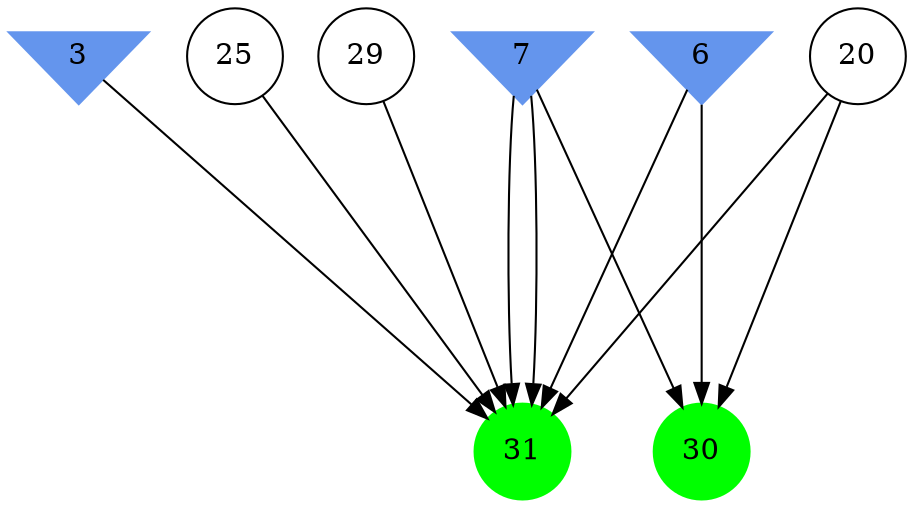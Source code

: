 digraph brain {
	ranksep=2.0;
	3 [shape=invtriangle,style=filled,color=cornflowerblue];
	6 [shape=invtriangle,style=filled,color=cornflowerblue];
	7 [shape=invtriangle,style=filled,color=cornflowerblue];
	20 [shape=circle,color=black];
	25 [shape=circle,color=black];
	29 [shape=circle,color=black];
	30 [shape=circle,style=filled,color=green];
	31 [shape=circle,style=filled,color=green];
	7	->	31;
	29	->	31;
	3	->	31;
	25	->	31;
	6	->	31;
	6	->	30;
	20	->	31;
	20	->	30;
	7	->	31;
	7	->	30;
	{ rank=same; 3; 6; 7; }
	{ rank=same; 20; 25; 29; }
	{ rank=same; 30; 31; }
}
